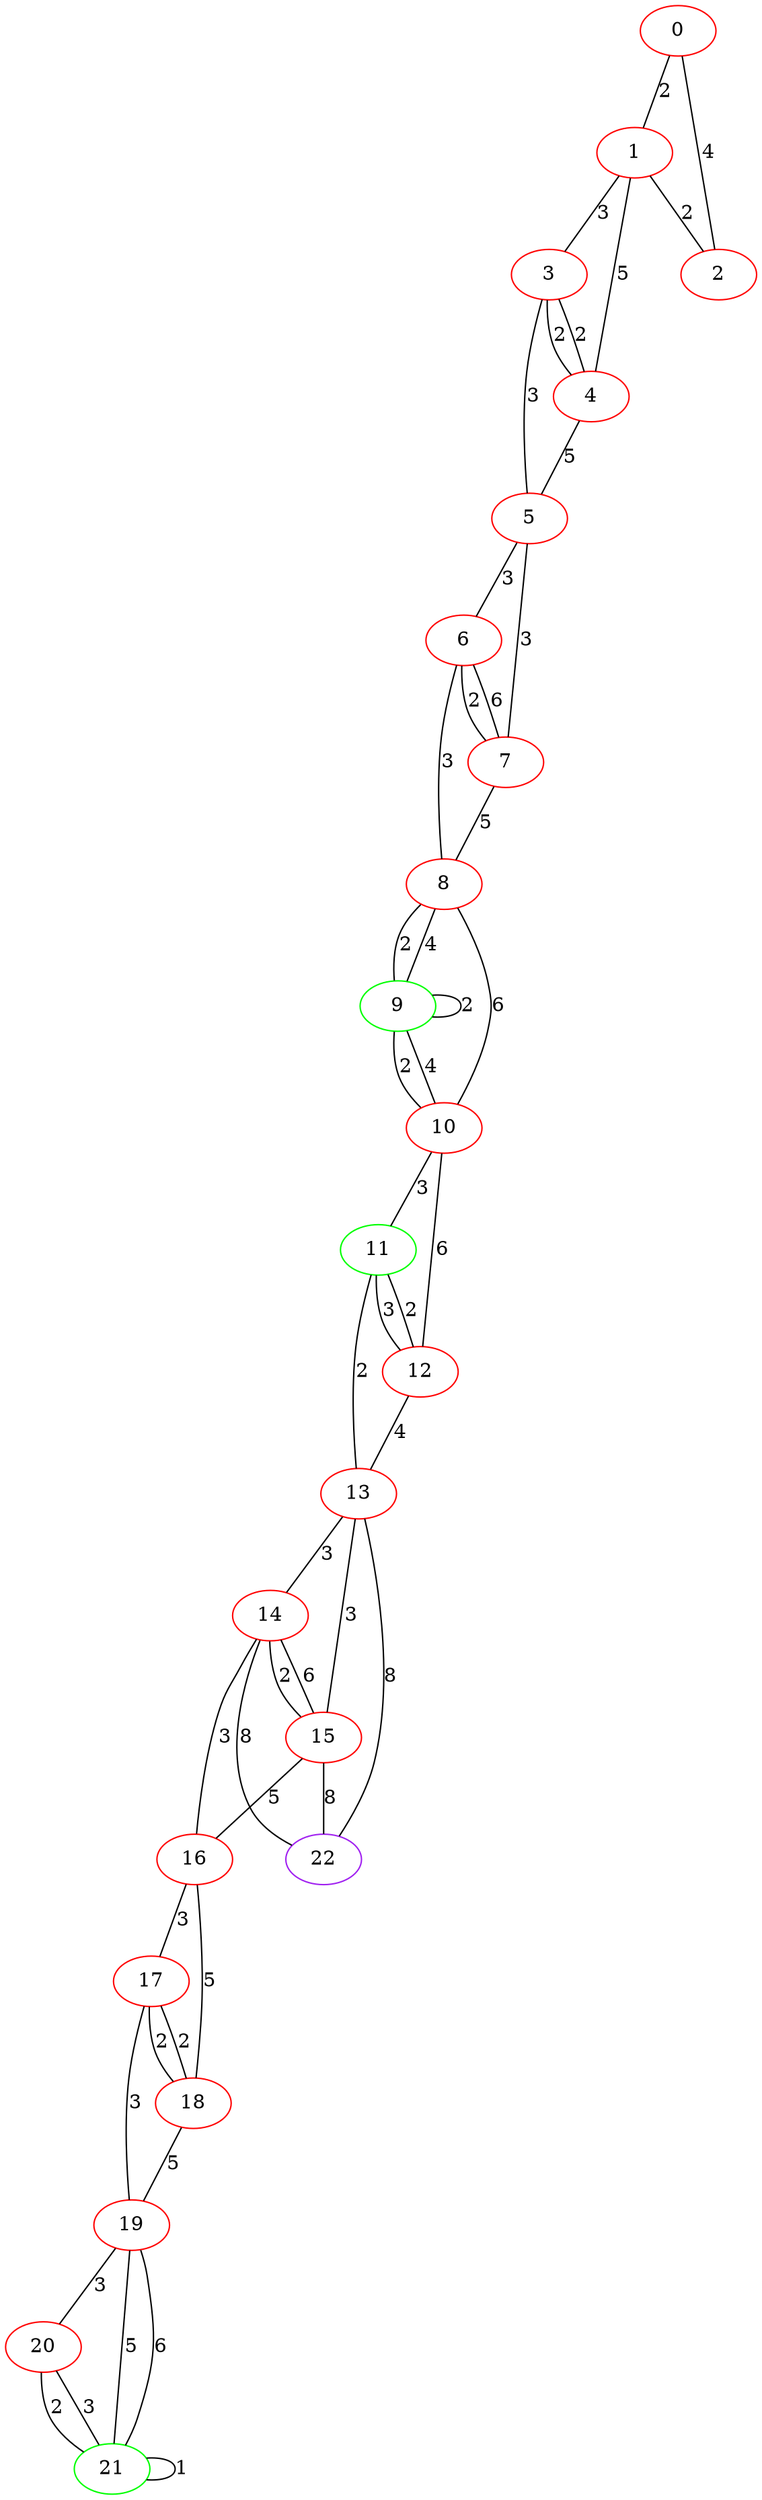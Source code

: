 graph "" {
0 [color=red, weight=1];
1 [color=red, weight=1];
2 [color=red, weight=1];
3 [color=red, weight=1];
4 [color=red, weight=1];
5 [color=red, weight=1];
6 [color=red, weight=1];
7 [color=red, weight=1];
8 [color=red, weight=1];
9 [color=green, weight=2];
10 [color=red, weight=1];
11 [color=green, weight=2];
12 [color=red, weight=1];
13 [color=red, weight=1];
14 [color=red, weight=1];
15 [color=red, weight=1];
16 [color=red, weight=1];
17 [color=red, weight=1];
18 [color=red, weight=1];
19 [color=red, weight=1];
20 [color=red, weight=1];
21 [color=green, weight=2];
22 [color=purple, weight=4];
0 -- 1  [key=0, label=2];
0 -- 2  [key=0, label=4];
1 -- 2  [key=0, label=2];
1 -- 3  [key=0, label=3];
1 -- 4  [key=0, label=5];
3 -- 4  [key=0, label=2];
3 -- 4  [key=1, label=2];
3 -- 5  [key=0, label=3];
4 -- 5  [key=0, label=5];
5 -- 6  [key=0, label=3];
5 -- 7  [key=0, label=3];
6 -- 8  [key=0, label=3];
6 -- 7  [key=0, label=6];
6 -- 7  [key=1, label=2];
7 -- 8  [key=0, label=5];
8 -- 9  [key=0, label=2];
8 -- 9  [key=1, label=4];
8 -- 10  [key=0, label=6];
9 -- 9  [key=0, label=2];
9 -- 10  [key=0, label=4];
9 -- 10  [key=1, label=2];
10 -- 11  [key=0, label=3];
10 -- 12  [key=0, label=6];
11 -- 12  [key=0, label=2];
11 -- 12  [key=1, label=3];
11 -- 13  [key=0, label=2];
12 -- 13  [key=0, label=4];
13 -- 22  [key=0, label=8];
13 -- 14  [key=0, label=3];
13 -- 15  [key=0, label=3];
14 -- 16  [key=0, label=3];
14 -- 22  [key=0, label=8];
14 -- 15  [key=0, label=2];
14 -- 15  [key=1, label=6];
15 -- 16  [key=0, label=5];
15 -- 22  [key=0, label=8];
16 -- 17  [key=0, label=3];
16 -- 18  [key=0, label=5];
17 -- 18  [key=0, label=2];
17 -- 18  [key=1, label=2];
17 -- 19  [key=0, label=3];
18 -- 19  [key=0, label=5];
19 -- 20  [key=0, label=3];
19 -- 21  [key=0, label=5];
19 -- 21  [key=1, label=6];
20 -- 21  [key=0, label=2];
20 -- 21  [key=1, label=3];
21 -- 21  [key=0, label=1];
}

